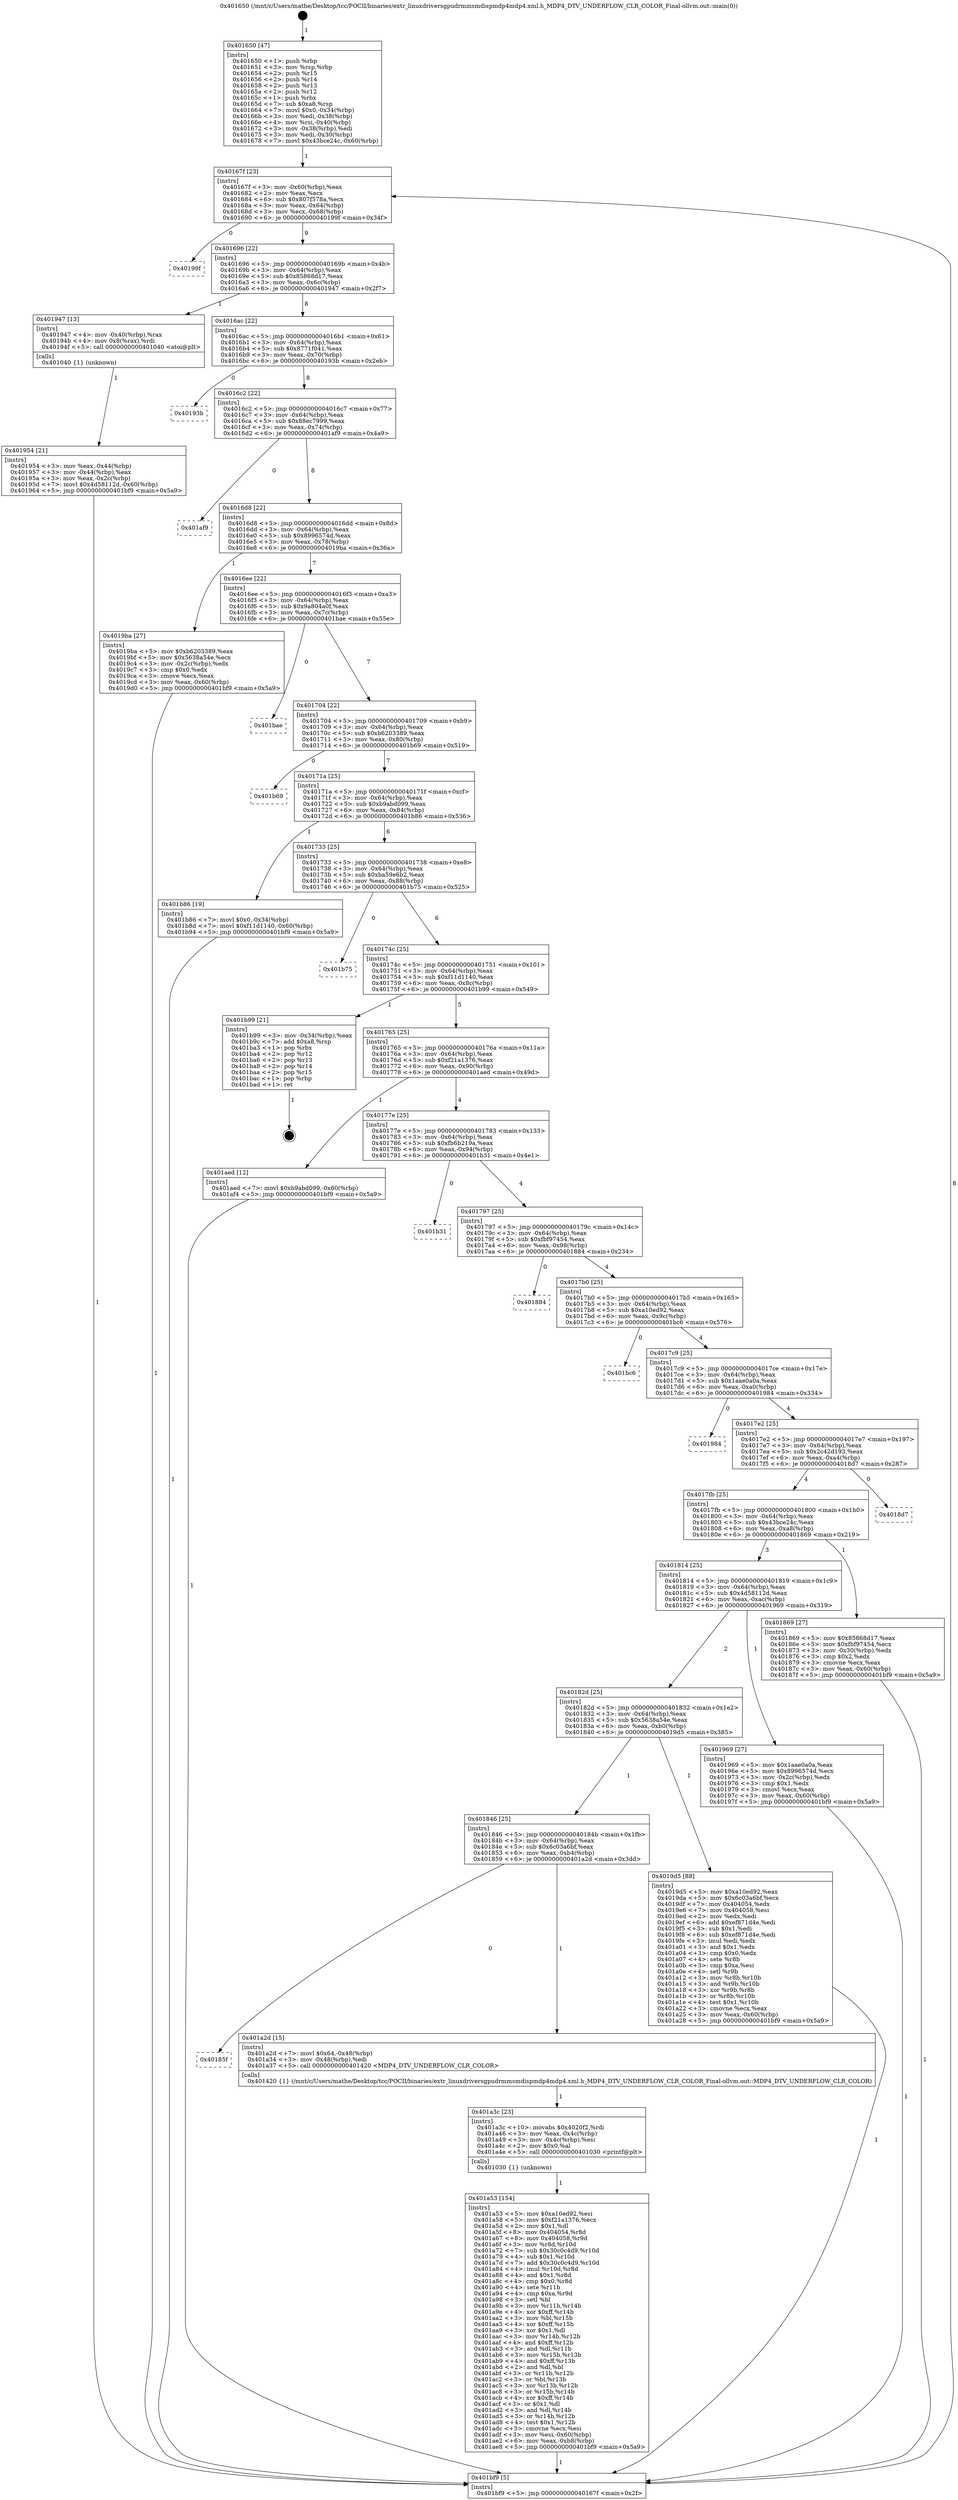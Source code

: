 digraph "0x401650" {
  label = "0x401650 (/mnt/c/Users/mathe/Desktop/tcc/POCII/binaries/extr_linuxdriversgpudrmmsmdispmdp4mdp4.xml.h_MDP4_DTV_UNDERFLOW_CLR_COLOR_Final-ollvm.out::main(0))"
  labelloc = "t"
  node[shape=record]

  Entry [label="",width=0.3,height=0.3,shape=circle,fillcolor=black,style=filled]
  "0x40167f" [label="{
     0x40167f [23]\l
     | [instrs]\l
     &nbsp;&nbsp;0x40167f \<+3\>: mov -0x60(%rbp),%eax\l
     &nbsp;&nbsp;0x401682 \<+2\>: mov %eax,%ecx\l
     &nbsp;&nbsp;0x401684 \<+6\>: sub $0x807f578a,%ecx\l
     &nbsp;&nbsp;0x40168a \<+3\>: mov %eax,-0x64(%rbp)\l
     &nbsp;&nbsp;0x40168d \<+3\>: mov %ecx,-0x68(%rbp)\l
     &nbsp;&nbsp;0x401690 \<+6\>: je 000000000040199f \<main+0x34f\>\l
  }"]
  "0x40199f" [label="{
     0x40199f\l
  }", style=dashed]
  "0x401696" [label="{
     0x401696 [22]\l
     | [instrs]\l
     &nbsp;&nbsp;0x401696 \<+5\>: jmp 000000000040169b \<main+0x4b\>\l
     &nbsp;&nbsp;0x40169b \<+3\>: mov -0x64(%rbp),%eax\l
     &nbsp;&nbsp;0x40169e \<+5\>: sub $0x85868d17,%eax\l
     &nbsp;&nbsp;0x4016a3 \<+3\>: mov %eax,-0x6c(%rbp)\l
     &nbsp;&nbsp;0x4016a6 \<+6\>: je 0000000000401947 \<main+0x2f7\>\l
  }"]
  Exit [label="",width=0.3,height=0.3,shape=circle,fillcolor=black,style=filled,peripheries=2]
  "0x401947" [label="{
     0x401947 [13]\l
     | [instrs]\l
     &nbsp;&nbsp;0x401947 \<+4\>: mov -0x40(%rbp),%rax\l
     &nbsp;&nbsp;0x40194b \<+4\>: mov 0x8(%rax),%rdi\l
     &nbsp;&nbsp;0x40194f \<+5\>: call 0000000000401040 \<atoi@plt\>\l
     | [calls]\l
     &nbsp;&nbsp;0x401040 \{1\} (unknown)\l
  }"]
  "0x4016ac" [label="{
     0x4016ac [22]\l
     | [instrs]\l
     &nbsp;&nbsp;0x4016ac \<+5\>: jmp 00000000004016b1 \<main+0x61\>\l
     &nbsp;&nbsp;0x4016b1 \<+3\>: mov -0x64(%rbp),%eax\l
     &nbsp;&nbsp;0x4016b4 \<+5\>: sub $0x8771f041,%eax\l
     &nbsp;&nbsp;0x4016b9 \<+3\>: mov %eax,-0x70(%rbp)\l
     &nbsp;&nbsp;0x4016bc \<+6\>: je 000000000040193b \<main+0x2eb\>\l
  }"]
  "0x401a53" [label="{
     0x401a53 [154]\l
     | [instrs]\l
     &nbsp;&nbsp;0x401a53 \<+5\>: mov $0xa10ed92,%esi\l
     &nbsp;&nbsp;0x401a58 \<+5\>: mov $0xf21a1376,%ecx\l
     &nbsp;&nbsp;0x401a5d \<+2\>: mov $0x1,%dl\l
     &nbsp;&nbsp;0x401a5f \<+8\>: mov 0x404054,%r8d\l
     &nbsp;&nbsp;0x401a67 \<+8\>: mov 0x404058,%r9d\l
     &nbsp;&nbsp;0x401a6f \<+3\>: mov %r8d,%r10d\l
     &nbsp;&nbsp;0x401a72 \<+7\>: sub $0x30c0c4d9,%r10d\l
     &nbsp;&nbsp;0x401a79 \<+4\>: sub $0x1,%r10d\l
     &nbsp;&nbsp;0x401a7d \<+7\>: add $0x30c0c4d9,%r10d\l
     &nbsp;&nbsp;0x401a84 \<+4\>: imul %r10d,%r8d\l
     &nbsp;&nbsp;0x401a88 \<+4\>: and $0x1,%r8d\l
     &nbsp;&nbsp;0x401a8c \<+4\>: cmp $0x0,%r8d\l
     &nbsp;&nbsp;0x401a90 \<+4\>: sete %r11b\l
     &nbsp;&nbsp;0x401a94 \<+4\>: cmp $0xa,%r9d\l
     &nbsp;&nbsp;0x401a98 \<+3\>: setl %bl\l
     &nbsp;&nbsp;0x401a9b \<+3\>: mov %r11b,%r14b\l
     &nbsp;&nbsp;0x401a9e \<+4\>: xor $0xff,%r14b\l
     &nbsp;&nbsp;0x401aa2 \<+3\>: mov %bl,%r15b\l
     &nbsp;&nbsp;0x401aa5 \<+4\>: xor $0xff,%r15b\l
     &nbsp;&nbsp;0x401aa9 \<+3\>: xor $0x1,%dl\l
     &nbsp;&nbsp;0x401aac \<+3\>: mov %r14b,%r12b\l
     &nbsp;&nbsp;0x401aaf \<+4\>: and $0xff,%r12b\l
     &nbsp;&nbsp;0x401ab3 \<+3\>: and %dl,%r11b\l
     &nbsp;&nbsp;0x401ab6 \<+3\>: mov %r15b,%r13b\l
     &nbsp;&nbsp;0x401ab9 \<+4\>: and $0xff,%r13b\l
     &nbsp;&nbsp;0x401abd \<+2\>: and %dl,%bl\l
     &nbsp;&nbsp;0x401abf \<+3\>: or %r11b,%r12b\l
     &nbsp;&nbsp;0x401ac2 \<+3\>: or %bl,%r13b\l
     &nbsp;&nbsp;0x401ac5 \<+3\>: xor %r13b,%r12b\l
     &nbsp;&nbsp;0x401ac8 \<+3\>: or %r15b,%r14b\l
     &nbsp;&nbsp;0x401acb \<+4\>: xor $0xff,%r14b\l
     &nbsp;&nbsp;0x401acf \<+3\>: or $0x1,%dl\l
     &nbsp;&nbsp;0x401ad2 \<+3\>: and %dl,%r14b\l
     &nbsp;&nbsp;0x401ad5 \<+3\>: or %r14b,%r12b\l
     &nbsp;&nbsp;0x401ad8 \<+4\>: test $0x1,%r12b\l
     &nbsp;&nbsp;0x401adc \<+3\>: cmovne %ecx,%esi\l
     &nbsp;&nbsp;0x401adf \<+3\>: mov %esi,-0x60(%rbp)\l
     &nbsp;&nbsp;0x401ae2 \<+6\>: mov %eax,-0xb8(%rbp)\l
     &nbsp;&nbsp;0x401ae8 \<+5\>: jmp 0000000000401bf9 \<main+0x5a9\>\l
  }"]
  "0x40193b" [label="{
     0x40193b\l
  }", style=dashed]
  "0x4016c2" [label="{
     0x4016c2 [22]\l
     | [instrs]\l
     &nbsp;&nbsp;0x4016c2 \<+5\>: jmp 00000000004016c7 \<main+0x77\>\l
     &nbsp;&nbsp;0x4016c7 \<+3\>: mov -0x64(%rbp),%eax\l
     &nbsp;&nbsp;0x4016ca \<+5\>: sub $0x88ec7999,%eax\l
     &nbsp;&nbsp;0x4016cf \<+3\>: mov %eax,-0x74(%rbp)\l
     &nbsp;&nbsp;0x4016d2 \<+6\>: je 0000000000401af9 \<main+0x4a9\>\l
  }"]
  "0x401a3c" [label="{
     0x401a3c [23]\l
     | [instrs]\l
     &nbsp;&nbsp;0x401a3c \<+10\>: movabs $0x4020f2,%rdi\l
     &nbsp;&nbsp;0x401a46 \<+3\>: mov %eax,-0x4c(%rbp)\l
     &nbsp;&nbsp;0x401a49 \<+3\>: mov -0x4c(%rbp),%esi\l
     &nbsp;&nbsp;0x401a4c \<+2\>: mov $0x0,%al\l
     &nbsp;&nbsp;0x401a4e \<+5\>: call 0000000000401030 \<printf@plt\>\l
     | [calls]\l
     &nbsp;&nbsp;0x401030 \{1\} (unknown)\l
  }"]
  "0x401af9" [label="{
     0x401af9\l
  }", style=dashed]
  "0x4016d8" [label="{
     0x4016d8 [22]\l
     | [instrs]\l
     &nbsp;&nbsp;0x4016d8 \<+5\>: jmp 00000000004016dd \<main+0x8d\>\l
     &nbsp;&nbsp;0x4016dd \<+3\>: mov -0x64(%rbp),%eax\l
     &nbsp;&nbsp;0x4016e0 \<+5\>: sub $0x8996574d,%eax\l
     &nbsp;&nbsp;0x4016e5 \<+3\>: mov %eax,-0x78(%rbp)\l
     &nbsp;&nbsp;0x4016e8 \<+6\>: je 00000000004019ba \<main+0x36a\>\l
  }"]
  "0x40185f" [label="{
     0x40185f\l
  }", style=dashed]
  "0x4019ba" [label="{
     0x4019ba [27]\l
     | [instrs]\l
     &nbsp;&nbsp;0x4019ba \<+5\>: mov $0xb6203389,%eax\l
     &nbsp;&nbsp;0x4019bf \<+5\>: mov $0x5638a54e,%ecx\l
     &nbsp;&nbsp;0x4019c4 \<+3\>: mov -0x2c(%rbp),%edx\l
     &nbsp;&nbsp;0x4019c7 \<+3\>: cmp $0x0,%edx\l
     &nbsp;&nbsp;0x4019ca \<+3\>: cmove %ecx,%eax\l
     &nbsp;&nbsp;0x4019cd \<+3\>: mov %eax,-0x60(%rbp)\l
     &nbsp;&nbsp;0x4019d0 \<+5\>: jmp 0000000000401bf9 \<main+0x5a9\>\l
  }"]
  "0x4016ee" [label="{
     0x4016ee [22]\l
     | [instrs]\l
     &nbsp;&nbsp;0x4016ee \<+5\>: jmp 00000000004016f3 \<main+0xa3\>\l
     &nbsp;&nbsp;0x4016f3 \<+3\>: mov -0x64(%rbp),%eax\l
     &nbsp;&nbsp;0x4016f6 \<+5\>: sub $0x9a804a0f,%eax\l
     &nbsp;&nbsp;0x4016fb \<+3\>: mov %eax,-0x7c(%rbp)\l
     &nbsp;&nbsp;0x4016fe \<+6\>: je 0000000000401bae \<main+0x55e\>\l
  }"]
  "0x401a2d" [label="{
     0x401a2d [15]\l
     | [instrs]\l
     &nbsp;&nbsp;0x401a2d \<+7\>: movl $0x64,-0x48(%rbp)\l
     &nbsp;&nbsp;0x401a34 \<+3\>: mov -0x48(%rbp),%edi\l
     &nbsp;&nbsp;0x401a37 \<+5\>: call 0000000000401420 \<MDP4_DTV_UNDERFLOW_CLR_COLOR\>\l
     | [calls]\l
     &nbsp;&nbsp;0x401420 \{1\} (/mnt/c/Users/mathe/Desktop/tcc/POCII/binaries/extr_linuxdriversgpudrmmsmdispmdp4mdp4.xml.h_MDP4_DTV_UNDERFLOW_CLR_COLOR_Final-ollvm.out::MDP4_DTV_UNDERFLOW_CLR_COLOR)\l
  }"]
  "0x401bae" [label="{
     0x401bae\l
  }", style=dashed]
  "0x401704" [label="{
     0x401704 [22]\l
     | [instrs]\l
     &nbsp;&nbsp;0x401704 \<+5\>: jmp 0000000000401709 \<main+0xb9\>\l
     &nbsp;&nbsp;0x401709 \<+3\>: mov -0x64(%rbp),%eax\l
     &nbsp;&nbsp;0x40170c \<+5\>: sub $0xb6203389,%eax\l
     &nbsp;&nbsp;0x401711 \<+3\>: mov %eax,-0x80(%rbp)\l
     &nbsp;&nbsp;0x401714 \<+6\>: je 0000000000401b69 \<main+0x519\>\l
  }"]
  "0x401846" [label="{
     0x401846 [25]\l
     | [instrs]\l
     &nbsp;&nbsp;0x401846 \<+5\>: jmp 000000000040184b \<main+0x1fb\>\l
     &nbsp;&nbsp;0x40184b \<+3\>: mov -0x64(%rbp),%eax\l
     &nbsp;&nbsp;0x40184e \<+5\>: sub $0x6c03a6bf,%eax\l
     &nbsp;&nbsp;0x401853 \<+6\>: mov %eax,-0xb4(%rbp)\l
     &nbsp;&nbsp;0x401859 \<+6\>: je 0000000000401a2d \<main+0x3dd\>\l
  }"]
  "0x401b69" [label="{
     0x401b69\l
  }", style=dashed]
  "0x40171a" [label="{
     0x40171a [25]\l
     | [instrs]\l
     &nbsp;&nbsp;0x40171a \<+5\>: jmp 000000000040171f \<main+0xcf\>\l
     &nbsp;&nbsp;0x40171f \<+3\>: mov -0x64(%rbp),%eax\l
     &nbsp;&nbsp;0x401722 \<+5\>: sub $0xb9abd099,%eax\l
     &nbsp;&nbsp;0x401727 \<+6\>: mov %eax,-0x84(%rbp)\l
     &nbsp;&nbsp;0x40172d \<+6\>: je 0000000000401b86 \<main+0x536\>\l
  }"]
  "0x4019d5" [label="{
     0x4019d5 [88]\l
     | [instrs]\l
     &nbsp;&nbsp;0x4019d5 \<+5\>: mov $0xa10ed92,%eax\l
     &nbsp;&nbsp;0x4019da \<+5\>: mov $0x6c03a6bf,%ecx\l
     &nbsp;&nbsp;0x4019df \<+7\>: mov 0x404054,%edx\l
     &nbsp;&nbsp;0x4019e6 \<+7\>: mov 0x404058,%esi\l
     &nbsp;&nbsp;0x4019ed \<+2\>: mov %edx,%edi\l
     &nbsp;&nbsp;0x4019ef \<+6\>: add $0xef871d4e,%edi\l
     &nbsp;&nbsp;0x4019f5 \<+3\>: sub $0x1,%edi\l
     &nbsp;&nbsp;0x4019f8 \<+6\>: sub $0xef871d4e,%edi\l
     &nbsp;&nbsp;0x4019fe \<+3\>: imul %edi,%edx\l
     &nbsp;&nbsp;0x401a01 \<+3\>: and $0x1,%edx\l
     &nbsp;&nbsp;0x401a04 \<+3\>: cmp $0x0,%edx\l
     &nbsp;&nbsp;0x401a07 \<+4\>: sete %r8b\l
     &nbsp;&nbsp;0x401a0b \<+3\>: cmp $0xa,%esi\l
     &nbsp;&nbsp;0x401a0e \<+4\>: setl %r9b\l
     &nbsp;&nbsp;0x401a12 \<+3\>: mov %r8b,%r10b\l
     &nbsp;&nbsp;0x401a15 \<+3\>: and %r9b,%r10b\l
     &nbsp;&nbsp;0x401a18 \<+3\>: xor %r9b,%r8b\l
     &nbsp;&nbsp;0x401a1b \<+3\>: or %r8b,%r10b\l
     &nbsp;&nbsp;0x401a1e \<+4\>: test $0x1,%r10b\l
     &nbsp;&nbsp;0x401a22 \<+3\>: cmovne %ecx,%eax\l
     &nbsp;&nbsp;0x401a25 \<+3\>: mov %eax,-0x60(%rbp)\l
     &nbsp;&nbsp;0x401a28 \<+5\>: jmp 0000000000401bf9 \<main+0x5a9\>\l
  }"]
  "0x401b86" [label="{
     0x401b86 [19]\l
     | [instrs]\l
     &nbsp;&nbsp;0x401b86 \<+7\>: movl $0x0,-0x34(%rbp)\l
     &nbsp;&nbsp;0x401b8d \<+7\>: movl $0xf11d1140,-0x60(%rbp)\l
     &nbsp;&nbsp;0x401b94 \<+5\>: jmp 0000000000401bf9 \<main+0x5a9\>\l
  }"]
  "0x401733" [label="{
     0x401733 [25]\l
     | [instrs]\l
     &nbsp;&nbsp;0x401733 \<+5\>: jmp 0000000000401738 \<main+0xe8\>\l
     &nbsp;&nbsp;0x401738 \<+3\>: mov -0x64(%rbp),%eax\l
     &nbsp;&nbsp;0x40173b \<+5\>: sub $0xba59e6b2,%eax\l
     &nbsp;&nbsp;0x401740 \<+6\>: mov %eax,-0x88(%rbp)\l
     &nbsp;&nbsp;0x401746 \<+6\>: je 0000000000401b75 \<main+0x525\>\l
  }"]
  "0x40182d" [label="{
     0x40182d [25]\l
     | [instrs]\l
     &nbsp;&nbsp;0x40182d \<+5\>: jmp 0000000000401832 \<main+0x1e2\>\l
     &nbsp;&nbsp;0x401832 \<+3\>: mov -0x64(%rbp),%eax\l
     &nbsp;&nbsp;0x401835 \<+5\>: sub $0x5638a54e,%eax\l
     &nbsp;&nbsp;0x40183a \<+6\>: mov %eax,-0xb0(%rbp)\l
     &nbsp;&nbsp;0x401840 \<+6\>: je 00000000004019d5 \<main+0x385\>\l
  }"]
  "0x401b75" [label="{
     0x401b75\l
  }", style=dashed]
  "0x40174c" [label="{
     0x40174c [25]\l
     | [instrs]\l
     &nbsp;&nbsp;0x40174c \<+5\>: jmp 0000000000401751 \<main+0x101\>\l
     &nbsp;&nbsp;0x401751 \<+3\>: mov -0x64(%rbp),%eax\l
     &nbsp;&nbsp;0x401754 \<+5\>: sub $0xf11d1140,%eax\l
     &nbsp;&nbsp;0x401759 \<+6\>: mov %eax,-0x8c(%rbp)\l
     &nbsp;&nbsp;0x40175f \<+6\>: je 0000000000401b99 \<main+0x549\>\l
  }"]
  "0x401969" [label="{
     0x401969 [27]\l
     | [instrs]\l
     &nbsp;&nbsp;0x401969 \<+5\>: mov $0x1aae0a0a,%eax\l
     &nbsp;&nbsp;0x40196e \<+5\>: mov $0x8996574d,%ecx\l
     &nbsp;&nbsp;0x401973 \<+3\>: mov -0x2c(%rbp),%edx\l
     &nbsp;&nbsp;0x401976 \<+3\>: cmp $0x1,%edx\l
     &nbsp;&nbsp;0x401979 \<+3\>: cmovl %ecx,%eax\l
     &nbsp;&nbsp;0x40197c \<+3\>: mov %eax,-0x60(%rbp)\l
     &nbsp;&nbsp;0x40197f \<+5\>: jmp 0000000000401bf9 \<main+0x5a9\>\l
  }"]
  "0x401b99" [label="{
     0x401b99 [21]\l
     | [instrs]\l
     &nbsp;&nbsp;0x401b99 \<+3\>: mov -0x34(%rbp),%eax\l
     &nbsp;&nbsp;0x401b9c \<+7\>: add $0xa8,%rsp\l
     &nbsp;&nbsp;0x401ba3 \<+1\>: pop %rbx\l
     &nbsp;&nbsp;0x401ba4 \<+2\>: pop %r12\l
     &nbsp;&nbsp;0x401ba6 \<+2\>: pop %r13\l
     &nbsp;&nbsp;0x401ba8 \<+2\>: pop %r14\l
     &nbsp;&nbsp;0x401baa \<+2\>: pop %r15\l
     &nbsp;&nbsp;0x401bac \<+1\>: pop %rbp\l
     &nbsp;&nbsp;0x401bad \<+1\>: ret\l
  }"]
  "0x401765" [label="{
     0x401765 [25]\l
     | [instrs]\l
     &nbsp;&nbsp;0x401765 \<+5\>: jmp 000000000040176a \<main+0x11a\>\l
     &nbsp;&nbsp;0x40176a \<+3\>: mov -0x64(%rbp),%eax\l
     &nbsp;&nbsp;0x40176d \<+5\>: sub $0xf21a1376,%eax\l
     &nbsp;&nbsp;0x401772 \<+6\>: mov %eax,-0x90(%rbp)\l
     &nbsp;&nbsp;0x401778 \<+6\>: je 0000000000401aed \<main+0x49d\>\l
  }"]
  "0x401954" [label="{
     0x401954 [21]\l
     | [instrs]\l
     &nbsp;&nbsp;0x401954 \<+3\>: mov %eax,-0x44(%rbp)\l
     &nbsp;&nbsp;0x401957 \<+3\>: mov -0x44(%rbp),%eax\l
     &nbsp;&nbsp;0x40195a \<+3\>: mov %eax,-0x2c(%rbp)\l
     &nbsp;&nbsp;0x40195d \<+7\>: movl $0x4d58112d,-0x60(%rbp)\l
     &nbsp;&nbsp;0x401964 \<+5\>: jmp 0000000000401bf9 \<main+0x5a9\>\l
  }"]
  "0x401aed" [label="{
     0x401aed [12]\l
     | [instrs]\l
     &nbsp;&nbsp;0x401aed \<+7\>: movl $0xb9abd099,-0x60(%rbp)\l
     &nbsp;&nbsp;0x401af4 \<+5\>: jmp 0000000000401bf9 \<main+0x5a9\>\l
  }"]
  "0x40177e" [label="{
     0x40177e [25]\l
     | [instrs]\l
     &nbsp;&nbsp;0x40177e \<+5\>: jmp 0000000000401783 \<main+0x133\>\l
     &nbsp;&nbsp;0x401783 \<+3\>: mov -0x64(%rbp),%eax\l
     &nbsp;&nbsp;0x401786 \<+5\>: sub $0xfb6b219a,%eax\l
     &nbsp;&nbsp;0x40178b \<+6\>: mov %eax,-0x94(%rbp)\l
     &nbsp;&nbsp;0x401791 \<+6\>: je 0000000000401b31 \<main+0x4e1\>\l
  }"]
  "0x401650" [label="{
     0x401650 [47]\l
     | [instrs]\l
     &nbsp;&nbsp;0x401650 \<+1\>: push %rbp\l
     &nbsp;&nbsp;0x401651 \<+3\>: mov %rsp,%rbp\l
     &nbsp;&nbsp;0x401654 \<+2\>: push %r15\l
     &nbsp;&nbsp;0x401656 \<+2\>: push %r14\l
     &nbsp;&nbsp;0x401658 \<+2\>: push %r13\l
     &nbsp;&nbsp;0x40165a \<+2\>: push %r12\l
     &nbsp;&nbsp;0x40165c \<+1\>: push %rbx\l
     &nbsp;&nbsp;0x40165d \<+7\>: sub $0xa8,%rsp\l
     &nbsp;&nbsp;0x401664 \<+7\>: movl $0x0,-0x34(%rbp)\l
     &nbsp;&nbsp;0x40166b \<+3\>: mov %edi,-0x38(%rbp)\l
     &nbsp;&nbsp;0x40166e \<+4\>: mov %rsi,-0x40(%rbp)\l
     &nbsp;&nbsp;0x401672 \<+3\>: mov -0x38(%rbp),%edi\l
     &nbsp;&nbsp;0x401675 \<+3\>: mov %edi,-0x30(%rbp)\l
     &nbsp;&nbsp;0x401678 \<+7\>: movl $0x43bce24c,-0x60(%rbp)\l
  }"]
  "0x401b31" [label="{
     0x401b31\l
  }", style=dashed]
  "0x401797" [label="{
     0x401797 [25]\l
     | [instrs]\l
     &nbsp;&nbsp;0x401797 \<+5\>: jmp 000000000040179c \<main+0x14c\>\l
     &nbsp;&nbsp;0x40179c \<+3\>: mov -0x64(%rbp),%eax\l
     &nbsp;&nbsp;0x40179f \<+5\>: sub $0xfbf97454,%eax\l
     &nbsp;&nbsp;0x4017a4 \<+6\>: mov %eax,-0x98(%rbp)\l
     &nbsp;&nbsp;0x4017aa \<+6\>: je 0000000000401884 \<main+0x234\>\l
  }"]
  "0x401bf9" [label="{
     0x401bf9 [5]\l
     | [instrs]\l
     &nbsp;&nbsp;0x401bf9 \<+5\>: jmp 000000000040167f \<main+0x2f\>\l
  }"]
  "0x401884" [label="{
     0x401884\l
  }", style=dashed]
  "0x4017b0" [label="{
     0x4017b0 [25]\l
     | [instrs]\l
     &nbsp;&nbsp;0x4017b0 \<+5\>: jmp 00000000004017b5 \<main+0x165\>\l
     &nbsp;&nbsp;0x4017b5 \<+3\>: mov -0x64(%rbp),%eax\l
     &nbsp;&nbsp;0x4017b8 \<+5\>: sub $0xa10ed92,%eax\l
     &nbsp;&nbsp;0x4017bd \<+6\>: mov %eax,-0x9c(%rbp)\l
     &nbsp;&nbsp;0x4017c3 \<+6\>: je 0000000000401bc6 \<main+0x576\>\l
  }"]
  "0x401814" [label="{
     0x401814 [25]\l
     | [instrs]\l
     &nbsp;&nbsp;0x401814 \<+5\>: jmp 0000000000401819 \<main+0x1c9\>\l
     &nbsp;&nbsp;0x401819 \<+3\>: mov -0x64(%rbp),%eax\l
     &nbsp;&nbsp;0x40181c \<+5\>: sub $0x4d58112d,%eax\l
     &nbsp;&nbsp;0x401821 \<+6\>: mov %eax,-0xac(%rbp)\l
     &nbsp;&nbsp;0x401827 \<+6\>: je 0000000000401969 \<main+0x319\>\l
  }"]
  "0x401bc6" [label="{
     0x401bc6\l
  }", style=dashed]
  "0x4017c9" [label="{
     0x4017c9 [25]\l
     | [instrs]\l
     &nbsp;&nbsp;0x4017c9 \<+5\>: jmp 00000000004017ce \<main+0x17e\>\l
     &nbsp;&nbsp;0x4017ce \<+3\>: mov -0x64(%rbp),%eax\l
     &nbsp;&nbsp;0x4017d1 \<+5\>: sub $0x1aae0a0a,%eax\l
     &nbsp;&nbsp;0x4017d6 \<+6\>: mov %eax,-0xa0(%rbp)\l
     &nbsp;&nbsp;0x4017dc \<+6\>: je 0000000000401984 \<main+0x334\>\l
  }"]
  "0x401869" [label="{
     0x401869 [27]\l
     | [instrs]\l
     &nbsp;&nbsp;0x401869 \<+5\>: mov $0x85868d17,%eax\l
     &nbsp;&nbsp;0x40186e \<+5\>: mov $0xfbf97454,%ecx\l
     &nbsp;&nbsp;0x401873 \<+3\>: mov -0x30(%rbp),%edx\l
     &nbsp;&nbsp;0x401876 \<+3\>: cmp $0x2,%edx\l
     &nbsp;&nbsp;0x401879 \<+3\>: cmovne %ecx,%eax\l
     &nbsp;&nbsp;0x40187c \<+3\>: mov %eax,-0x60(%rbp)\l
     &nbsp;&nbsp;0x40187f \<+5\>: jmp 0000000000401bf9 \<main+0x5a9\>\l
  }"]
  "0x401984" [label="{
     0x401984\l
  }", style=dashed]
  "0x4017e2" [label="{
     0x4017e2 [25]\l
     | [instrs]\l
     &nbsp;&nbsp;0x4017e2 \<+5\>: jmp 00000000004017e7 \<main+0x197\>\l
     &nbsp;&nbsp;0x4017e7 \<+3\>: mov -0x64(%rbp),%eax\l
     &nbsp;&nbsp;0x4017ea \<+5\>: sub $0x2c42d193,%eax\l
     &nbsp;&nbsp;0x4017ef \<+6\>: mov %eax,-0xa4(%rbp)\l
     &nbsp;&nbsp;0x4017f5 \<+6\>: je 00000000004018d7 \<main+0x287\>\l
  }"]
  "0x4017fb" [label="{
     0x4017fb [25]\l
     | [instrs]\l
     &nbsp;&nbsp;0x4017fb \<+5\>: jmp 0000000000401800 \<main+0x1b0\>\l
     &nbsp;&nbsp;0x401800 \<+3\>: mov -0x64(%rbp),%eax\l
     &nbsp;&nbsp;0x401803 \<+5\>: sub $0x43bce24c,%eax\l
     &nbsp;&nbsp;0x401808 \<+6\>: mov %eax,-0xa8(%rbp)\l
     &nbsp;&nbsp;0x40180e \<+6\>: je 0000000000401869 \<main+0x219\>\l
  }"]
  "0x4018d7" [label="{
     0x4018d7\l
  }", style=dashed]
  Entry -> "0x401650" [label=" 1"]
  "0x40167f" -> "0x40199f" [label=" 0"]
  "0x40167f" -> "0x401696" [label=" 9"]
  "0x401b99" -> Exit [label=" 1"]
  "0x401696" -> "0x401947" [label=" 1"]
  "0x401696" -> "0x4016ac" [label=" 8"]
  "0x401b86" -> "0x401bf9" [label=" 1"]
  "0x4016ac" -> "0x40193b" [label=" 0"]
  "0x4016ac" -> "0x4016c2" [label=" 8"]
  "0x401aed" -> "0x401bf9" [label=" 1"]
  "0x4016c2" -> "0x401af9" [label=" 0"]
  "0x4016c2" -> "0x4016d8" [label=" 8"]
  "0x401a53" -> "0x401bf9" [label=" 1"]
  "0x4016d8" -> "0x4019ba" [label=" 1"]
  "0x4016d8" -> "0x4016ee" [label=" 7"]
  "0x401a3c" -> "0x401a53" [label=" 1"]
  "0x4016ee" -> "0x401bae" [label=" 0"]
  "0x4016ee" -> "0x401704" [label=" 7"]
  "0x401a2d" -> "0x401a3c" [label=" 1"]
  "0x401704" -> "0x401b69" [label=" 0"]
  "0x401704" -> "0x40171a" [label=" 7"]
  "0x401846" -> "0x401a2d" [label=" 1"]
  "0x40171a" -> "0x401b86" [label=" 1"]
  "0x40171a" -> "0x401733" [label=" 6"]
  "0x401846" -> "0x40185f" [label=" 0"]
  "0x401733" -> "0x401b75" [label=" 0"]
  "0x401733" -> "0x40174c" [label=" 6"]
  "0x40182d" -> "0x401846" [label=" 1"]
  "0x40174c" -> "0x401b99" [label=" 1"]
  "0x40174c" -> "0x401765" [label=" 5"]
  "0x40182d" -> "0x4019d5" [label=" 1"]
  "0x401765" -> "0x401aed" [label=" 1"]
  "0x401765" -> "0x40177e" [label=" 4"]
  "0x4019ba" -> "0x401bf9" [label=" 1"]
  "0x40177e" -> "0x401b31" [label=" 0"]
  "0x40177e" -> "0x401797" [label=" 4"]
  "0x401969" -> "0x401bf9" [label=" 1"]
  "0x401797" -> "0x401884" [label=" 0"]
  "0x401797" -> "0x4017b0" [label=" 4"]
  "0x401814" -> "0x40182d" [label=" 2"]
  "0x4017b0" -> "0x401bc6" [label=" 0"]
  "0x4017b0" -> "0x4017c9" [label=" 4"]
  "0x401814" -> "0x401969" [label=" 1"]
  "0x4017c9" -> "0x401984" [label=" 0"]
  "0x4017c9" -> "0x4017e2" [label=" 4"]
  "0x4019d5" -> "0x401bf9" [label=" 1"]
  "0x4017e2" -> "0x4018d7" [label=" 0"]
  "0x4017e2" -> "0x4017fb" [label=" 4"]
  "0x401954" -> "0x401bf9" [label=" 1"]
  "0x4017fb" -> "0x401869" [label=" 1"]
  "0x4017fb" -> "0x401814" [label=" 3"]
  "0x401869" -> "0x401bf9" [label=" 1"]
  "0x401650" -> "0x40167f" [label=" 1"]
  "0x401bf9" -> "0x40167f" [label=" 8"]
  "0x401947" -> "0x401954" [label=" 1"]
}
